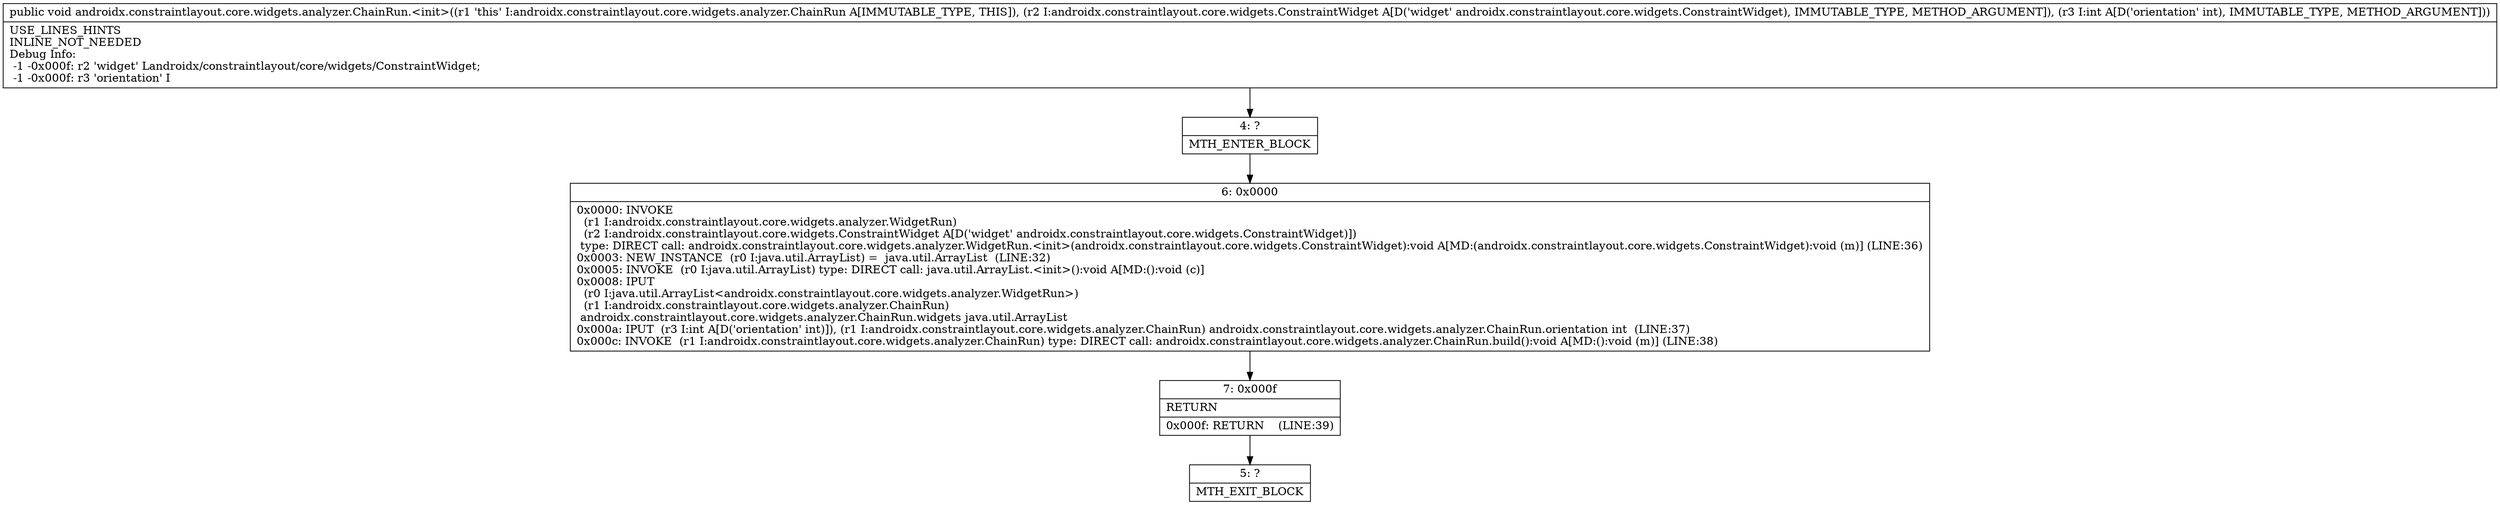 digraph "CFG forandroidx.constraintlayout.core.widgets.analyzer.ChainRun.\<init\>(Landroidx\/constraintlayout\/core\/widgets\/ConstraintWidget;I)V" {
Node_4 [shape=record,label="{4\:\ ?|MTH_ENTER_BLOCK\l}"];
Node_6 [shape=record,label="{6\:\ 0x0000|0x0000: INVOKE  \l  (r1 I:androidx.constraintlayout.core.widgets.analyzer.WidgetRun)\l  (r2 I:androidx.constraintlayout.core.widgets.ConstraintWidget A[D('widget' androidx.constraintlayout.core.widgets.ConstraintWidget)])\l type: DIRECT call: androidx.constraintlayout.core.widgets.analyzer.WidgetRun.\<init\>(androidx.constraintlayout.core.widgets.ConstraintWidget):void A[MD:(androidx.constraintlayout.core.widgets.ConstraintWidget):void (m)] (LINE:36)\l0x0003: NEW_INSTANCE  (r0 I:java.util.ArrayList) =  java.util.ArrayList  (LINE:32)\l0x0005: INVOKE  (r0 I:java.util.ArrayList) type: DIRECT call: java.util.ArrayList.\<init\>():void A[MD:():void (c)]\l0x0008: IPUT  \l  (r0 I:java.util.ArrayList\<androidx.constraintlayout.core.widgets.analyzer.WidgetRun\>)\l  (r1 I:androidx.constraintlayout.core.widgets.analyzer.ChainRun)\l androidx.constraintlayout.core.widgets.analyzer.ChainRun.widgets java.util.ArrayList \l0x000a: IPUT  (r3 I:int A[D('orientation' int)]), (r1 I:androidx.constraintlayout.core.widgets.analyzer.ChainRun) androidx.constraintlayout.core.widgets.analyzer.ChainRun.orientation int  (LINE:37)\l0x000c: INVOKE  (r1 I:androidx.constraintlayout.core.widgets.analyzer.ChainRun) type: DIRECT call: androidx.constraintlayout.core.widgets.analyzer.ChainRun.build():void A[MD:():void (m)] (LINE:38)\l}"];
Node_7 [shape=record,label="{7\:\ 0x000f|RETURN\l|0x000f: RETURN    (LINE:39)\l}"];
Node_5 [shape=record,label="{5\:\ ?|MTH_EXIT_BLOCK\l}"];
MethodNode[shape=record,label="{public void androidx.constraintlayout.core.widgets.analyzer.ChainRun.\<init\>((r1 'this' I:androidx.constraintlayout.core.widgets.analyzer.ChainRun A[IMMUTABLE_TYPE, THIS]), (r2 I:androidx.constraintlayout.core.widgets.ConstraintWidget A[D('widget' androidx.constraintlayout.core.widgets.ConstraintWidget), IMMUTABLE_TYPE, METHOD_ARGUMENT]), (r3 I:int A[D('orientation' int), IMMUTABLE_TYPE, METHOD_ARGUMENT]))  | USE_LINES_HINTS\lINLINE_NOT_NEEDED\lDebug Info:\l  \-1 \-0x000f: r2 'widget' Landroidx\/constraintlayout\/core\/widgets\/ConstraintWidget;\l  \-1 \-0x000f: r3 'orientation' I\l}"];
MethodNode -> Node_4;Node_4 -> Node_6;
Node_6 -> Node_7;
Node_7 -> Node_5;
}

